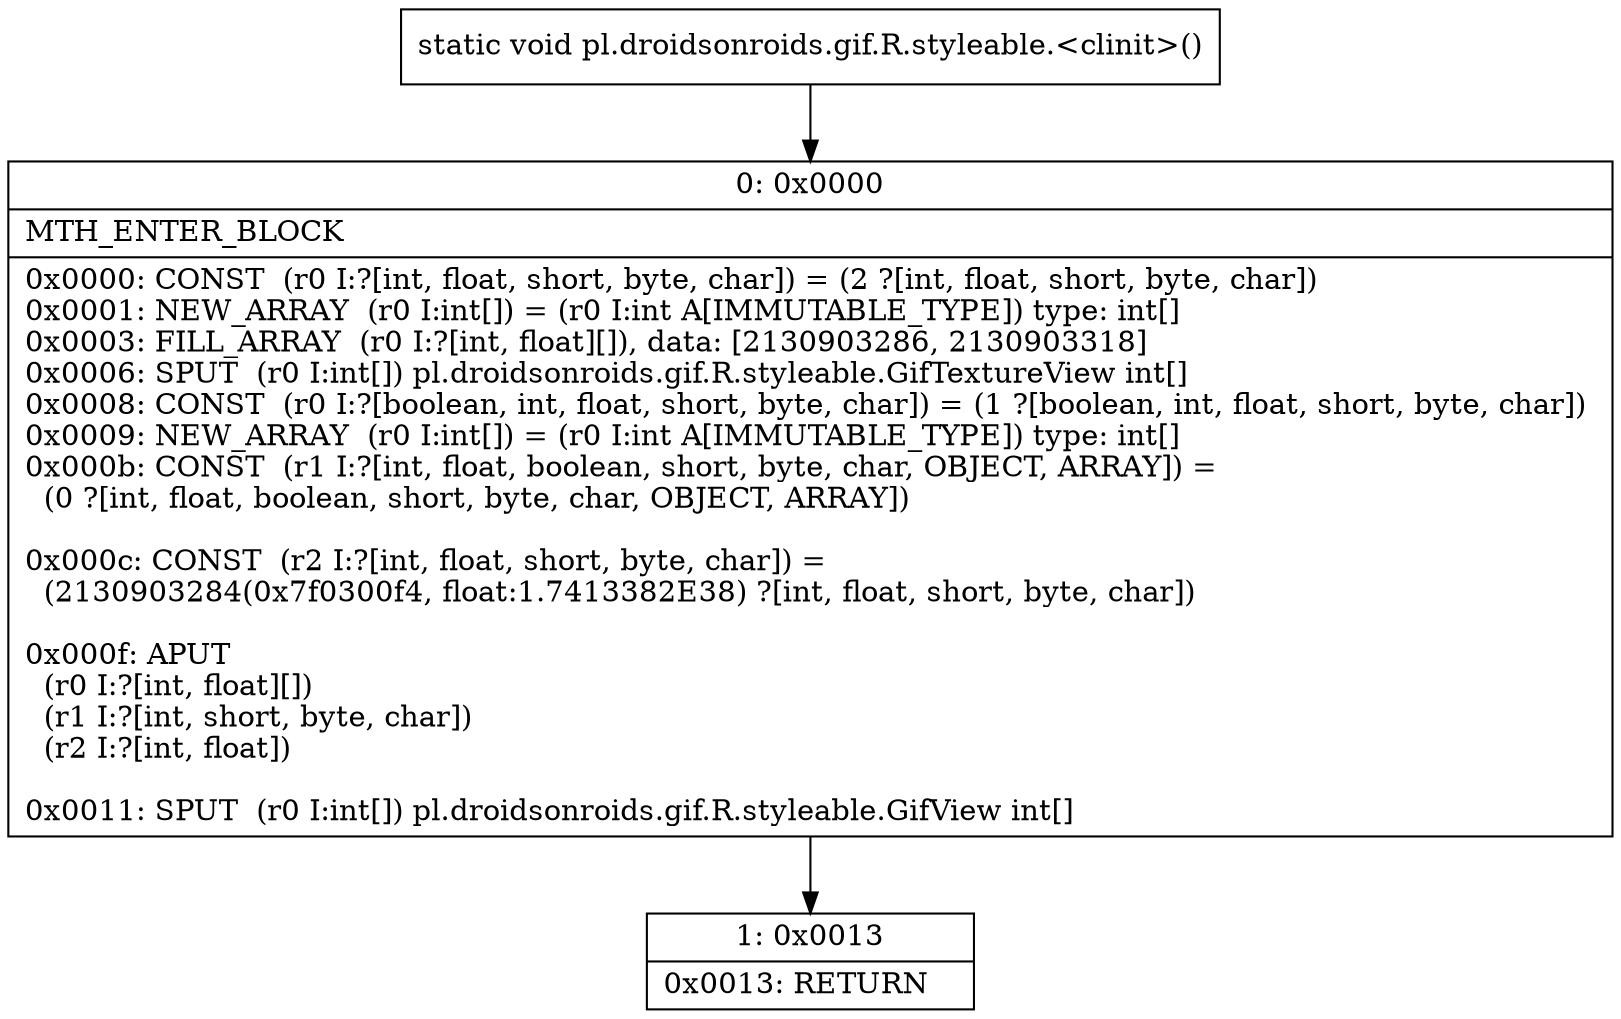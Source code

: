 digraph "CFG forpl.droidsonroids.gif.R.styleable.\<clinit\>()V" {
Node_0 [shape=record,label="{0\:\ 0x0000|MTH_ENTER_BLOCK\l|0x0000: CONST  (r0 I:?[int, float, short, byte, char]) = (2 ?[int, float, short, byte, char]) \l0x0001: NEW_ARRAY  (r0 I:int[]) = (r0 I:int A[IMMUTABLE_TYPE]) type: int[] \l0x0003: FILL_ARRAY  (r0 I:?[int, float][]), data: [2130903286, 2130903318] \l0x0006: SPUT  (r0 I:int[]) pl.droidsonroids.gif.R.styleable.GifTextureView int[] \l0x0008: CONST  (r0 I:?[boolean, int, float, short, byte, char]) = (1 ?[boolean, int, float, short, byte, char]) \l0x0009: NEW_ARRAY  (r0 I:int[]) = (r0 I:int A[IMMUTABLE_TYPE]) type: int[] \l0x000b: CONST  (r1 I:?[int, float, boolean, short, byte, char, OBJECT, ARRAY]) = \l  (0 ?[int, float, boolean, short, byte, char, OBJECT, ARRAY])\l \l0x000c: CONST  (r2 I:?[int, float, short, byte, char]) = \l  (2130903284(0x7f0300f4, float:1.7413382E38) ?[int, float, short, byte, char])\l \l0x000f: APUT  \l  (r0 I:?[int, float][])\l  (r1 I:?[int, short, byte, char])\l  (r2 I:?[int, float])\l \l0x0011: SPUT  (r0 I:int[]) pl.droidsonroids.gif.R.styleable.GifView int[] \l}"];
Node_1 [shape=record,label="{1\:\ 0x0013|0x0013: RETURN   \l}"];
MethodNode[shape=record,label="{static void pl.droidsonroids.gif.R.styleable.\<clinit\>() }"];
MethodNode -> Node_0;
Node_0 -> Node_1;
}

